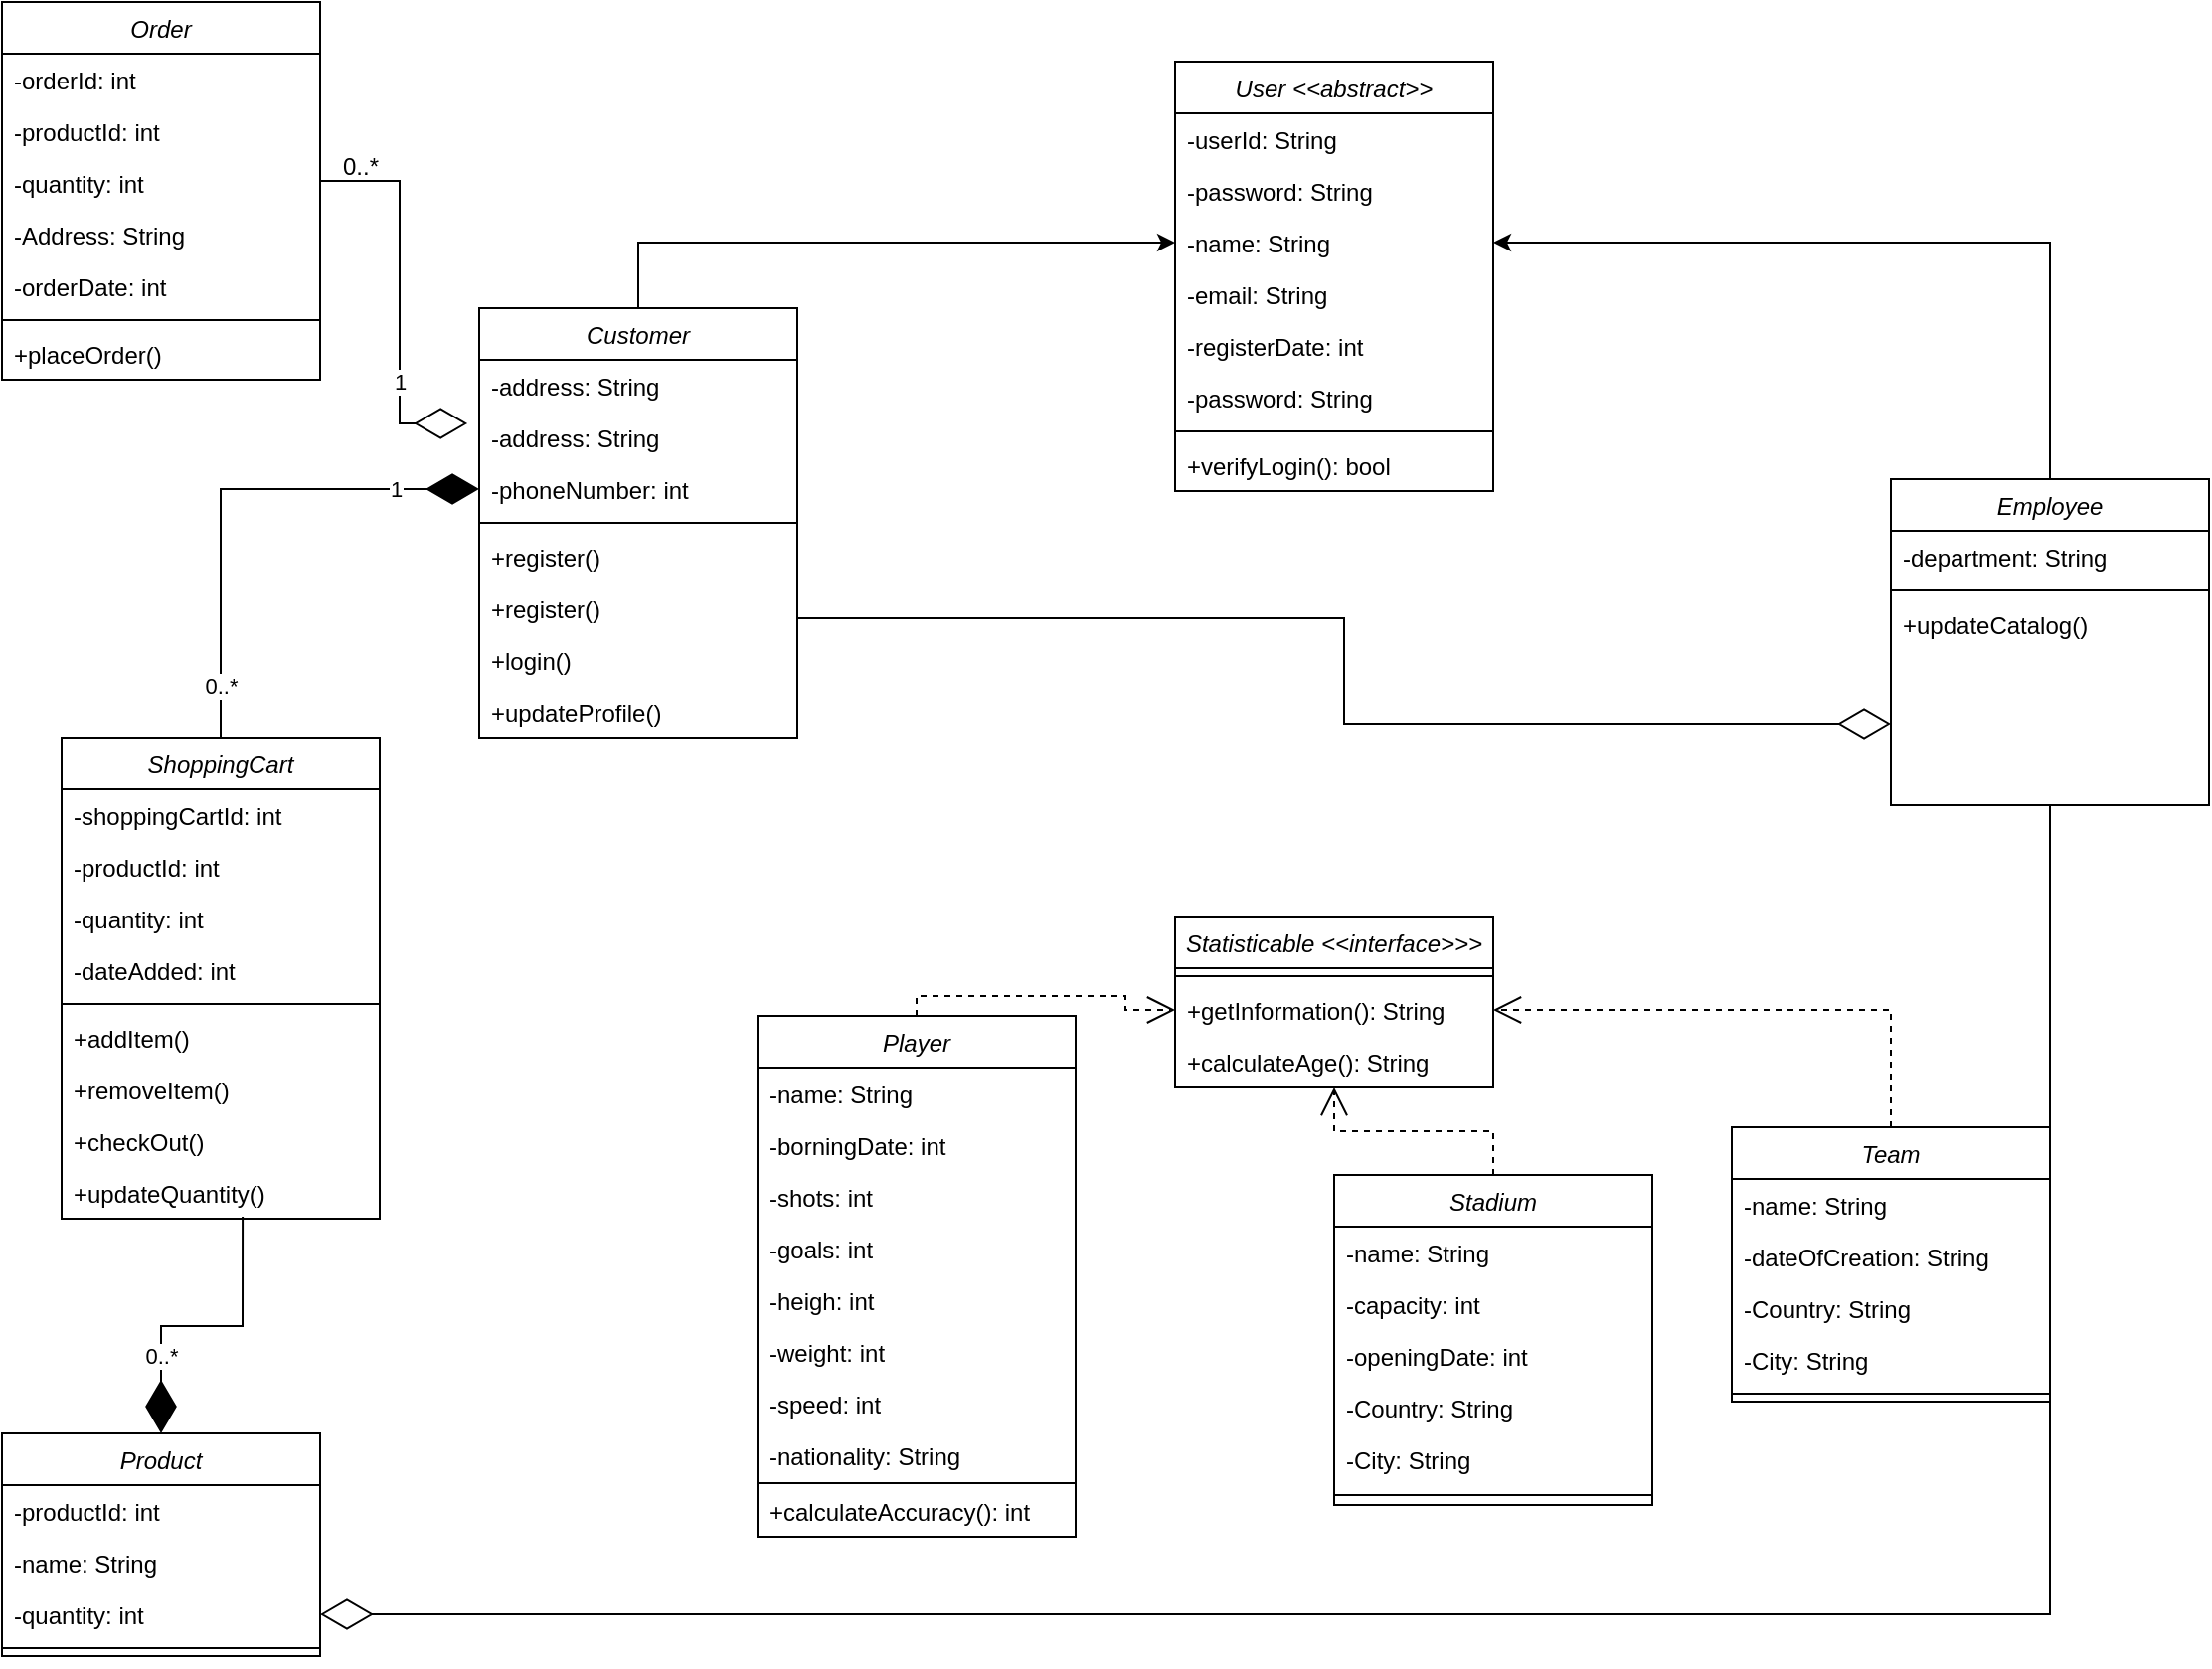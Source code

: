 <mxfile version="24.1.0" type="github">
  <diagram id="C5RBs43oDa-KdzZeNtuy" name="Page-1">
    <mxGraphModel dx="2460" dy="1973" grid="1" gridSize="10" guides="1" tooltips="1" connect="1" arrows="1" fold="1" page="1" pageScale="1" pageWidth="827" pageHeight="1169" math="0" shadow="0">
      <root>
        <mxCell id="WIyWlLk6GJQsqaUBKTNV-0" />
        <mxCell id="WIyWlLk6GJQsqaUBKTNV-1" parent="WIyWlLk6GJQsqaUBKTNV-0" />
        <mxCell id="zkfFHV4jXpPFQw0GAbJ--0" value="User &lt;&lt;abstract&gt;&gt;" style="swimlane;fontStyle=2;align=center;verticalAlign=top;childLayout=stackLayout;horizontal=1;startSize=26;horizontalStack=0;resizeParent=1;resizeLast=0;collapsible=1;marginBottom=0;rounded=0;shadow=0;strokeWidth=1;" parent="WIyWlLk6GJQsqaUBKTNV-1" vertex="1">
          <mxGeometry x="230" y="-20" width="160" height="216" as="geometry">
            <mxRectangle x="230" y="140" width="160" height="26" as="alternateBounds" />
          </mxGeometry>
        </mxCell>
        <mxCell id="zkfFHV4jXpPFQw0GAbJ--1" value="-userId: String" style="text;align=left;verticalAlign=top;spacingLeft=4;spacingRight=4;overflow=hidden;rotatable=0;points=[[0,0.5],[1,0.5]];portConstraint=eastwest;" parent="zkfFHV4jXpPFQw0GAbJ--0" vertex="1">
          <mxGeometry y="26" width="160" height="26" as="geometry" />
        </mxCell>
        <mxCell id="zkfFHV4jXpPFQw0GAbJ--2" value="-password: String" style="text;align=left;verticalAlign=top;spacingLeft=4;spacingRight=4;overflow=hidden;rotatable=0;points=[[0,0.5],[1,0.5]];portConstraint=eastwest;rounded=0;shadow=0;html=0;" parent="zkfFHV4jXpPFQw0GAbJ--0" vertex="1">
          <mxGeometry y="52" width="160" height="26" as="geometry" />
        </mxCell>
        <mxCell id="zkfFHV4jXpPFQw0GAbJ--3" value="-name: String" style="text;align=left;verticalAlign=top;spacingLeft=4;spacingRight=4;overflow=hidden;rotatable=0;points=[[0,0.5],[1,0.5]];portConstraint=eastwest;rounded=0;shadow=0;html=0;" parent="zkfFHV4jXpPFQw0GAbJ--0" vertex="1">
          <mxGeometry y="78" width="160" height="26" as="geometry" />
        </mxCell>
        <mxCell id="3GTXrOZyKivHOWcD8oNw-19" value="-email: String" style="text;align=left;verticalAlign=top;spacingLeft=4;spacingRight=4;overflow=hidden;rotatable=0;points=[[0,0.5],[1,0.5]];portConstraint=eastwest;rounded=0;shadow=0;html=0;" parent="zkfFHV4jXpPFQw0GAbJ--0" vertex="1">
          <mxGeometry y="104" width="160" height="26" as="geometry" />
        </mxCell>
        <mxCell id="3GTXrOZyKivHOWcD8oNw-0" value="-registerDate: int" style="text;align=left;verticalAlign=top;spacingLeft=4;spacingRight=4;overflow=hidden;rotatable=0;points=[[0,0.5],[1,0.5]];portConstraint=eastwest;rounded=0;shadow=0;html=0;" parent="zkfFHV4jXpPFQw0GAbJ--0" vertex="1">
          <mxGeometry y="130" width="160" height="26" as="geometry" />
        </mxCell>
        <mxCell id="3GTXrOZyKivHOWcD8oNw-18" value="-password: String" style="text;align=left;verticalAlign=top;spacingLeft=4;spacingRight=4;overflow=hidden;rotatable=0;points=[[0,0.5],[1,0.5]];portConstraint=eastwest;rounded=0;shadow=0;html=0;" parent="zkfFHV4jXpPFQw0GAbJ--0" vertex="1">
          <mxGeometry y="156" width="160" height="26" as="geometry" />
        </mxCell>
        <mxCell id="zkfFHV4jXpPFQw0GAbJ--4" value="" style="line;html=1;strokeWidth=1;align=left;verticalAlign=middle;spacingTop=-1;spacingLeft=3;spacingRight=3;rotatable=0;labelPosition=right;points=[];portConstraint=eastwest;" parent="zkfFHV4jXpPFQw0GAbJ--0" vertex="1">
          <mxGeometry y="182" width="160" height="8" as="geometry" />
        </mxCell>
        <mxCell id="3GTXrOZyKivHOWcD8oNw-3" value="+verifyLogin(): bool" style="text;align=left;verticalAlign=top;spacingLeft=4;spacingRight=4;overflow=hidden;rotatable=0;points=[[0,0.5],[1,0.5]];portConstraint=eastwest;rounded=0;shadow=0;html=0;" parent="zkfFHV4jXpPFQw0GAbJ--0" vertex="1">
          <mxGeometry y="190" width="160" height="26" as="geometry" />
        </mxCell>
        <mxCell id="3GTXrOZyKivHOWcD8oNw-21" style="edgeStyle=orthogonalEdgeStyle;rounded=0;orthogonalLoop=1;jettySize=auto;html=1;exitX=0.5;exitY=0;exitDx=0;exitDy=0;" parent="WIyWlLk6GJQsqaUBKTNV-1" source="3GTXrOZyKivHOWcD8oNw-4" target="zkfFHV4jXpPFQw0GAbJ--3" edge="1">
          <mxGeometry relative="1" as="geometry" />
        </mxCell>
        <mxCell id="3GTXrOZyKivHOWcD8oNw-4" value="Customer" style="swimlane;fontStyle=2;align=center;verticalAlign=top;childLayout=stackLayout;horizontal=1;startSize=26;horizontalStack=0;resizeParent=1;resizeLast=0;collapsible=1;marginBottom=0;rounded=0;shadow=0;strokeWidth=1;" parent="WIyWlLk6GJQsqaUBKTNV-1" vertex="1">
          <mxGeometry x="-120" y="104" width="160" height="216" as="geometry">
            <mxRectangle x="230" y="140" width="160" height="26" as="alternateBounds" />
          </mxGeometry>
        </mxCell>
        <mxCell id="3GTXrOZyKivHOWcD8oNw-23" value="-address: String" style="text;align=left;verticalAlign=top;spacingLeft=4;spacingRight=4;overflow=hidden;rotatable=0;points=[[0,0.5],[1,0.5]];portConstraint=eastwest;rounded=0;shadow=0;html=0;" parent="3GTXrOZyKivHOWcD8oNw-4" vertex="1">
          <mxGeometry y="26" width="160" height="26" as="geometry" />
        </mxCell>
        <mxCell id="3GTXrOZyKivHOWcD8oNw-24" value="-address: String" style="text;align=left;verticalAlign=top;spacingLeft=4;spacingRight=4;overflow=hidden;rotatable=0;points=[[0,0.5],[1,0.5]];portConstraint=eastwest;rounded=0;shadow=0;html=0;" parent="3GTXrOZyKivHOWcD8oNw-4" vertex="1">
          <mxGeometry y="52" width="160" height="26" as="geometry" />
        </mxCell>
        <mxCell id="3GTXrOZyKivHOWcD8oNw-25" value="-phoneNumber: int" style="text;align=left;verticalAlign=top;spacingLeft=4;spacingRight=4;overflow=hidden;rotatable=0;points=[[0,0.5],[1,0.5]];portConstraint=eastwest;rounded=0;shadow=0;html=0;" parent="3GTXrOZyKivHOWcD8oNw-4" vertex="1">
          <mxGeometry y="78" width="160" height="26" as="geometry" />
        </mxCell>
        <mxCell id="3GTXrOZyKivHOWcD8oNw-9" value="" style="line;html=1;strokeWidth=1;align=left;verticalAlign=middle;spacingTop=-1;spacingLeft=3;spacingRight=3;rotatable=0;labelPosition=right;points=[];portConstraint=eastwest;" parent="3GTXrOZyKivHOWcD8oNw-4" vertex="1">
          <mxGeometry y="104" width="160" height="8" as="geometry" />
        </mxCell>
        <mxCell id="3GTXrOZyKivHOWcD8oNw-41" value="+register()" style="text;align=left;verticalAlign=top;spacingLeft=4;spacingRight=4;overflow=hidden;rotatable=0;points=[[0,0.5],[1,0.5]];portConstraint=eastwest;rounded=0;shadow=0;html=0;" parent="3GTXrOZyKivHOWcD8oNw-4" vertex="1">
          <mxGeometry y="112" width="160" height="26" as="geometry" />
        </mxCell>
        <mxCell id="3GTXrOZyKivHOWcD8oNw-26" value="+register()" style="text;align=left;verticalAlign=top;spacingLeft=4;spacingRight=4;overflow=hidden;rotatable=0;points=[[0,0.5],[1,0.5]];portConstraint=eastwest;rounded=0;shadow=0;html=0;" parent="3GTXrOZyKivHOWcD8oNw-4" vertex="1">
          <mxGeometry y="138" width="160" height="26" as="geometry" />
        </mxCell>
        <mxCell id="3GTXrOZyKivHOWcD8oNw-10" value="+login()" style="text;align=left;verticalAlign=top;spacingLeft=4;spacingRight=4;overflow=hidden;rotatable=0;points=[[0,0.5],[1,0.5]];portConstraint=eastwest;rounded=0;shadow=0;html=0;" parent="3GTXrOZyKivHOWcD8oNw-4" vertex="1">
          <mxGeometry y="164" width="160" height="26" as="geometry" />
        </mxCell>
        <mxCell id="3GTXrOZyKivHOWcD8oNw-27" value="+updateProfile()" style="text;align=left;verticalAlign=top;spacingLeft=4;spacingRight=4;overflow=hidden;rotatable=0;points=[[0,0.5],[1,0.5]];portConstraint=eastwest;rounded=0;shadow=0;html=0;" parent="3GTXrOZyKivHOWcD8oNw-4" vertex="1">
          <mxGeometry y="190" width="160" height="26" as="geometry" />
        </mxCell>
        <mxCell id="3GTXrOZyKivHOWcD8oNw-22" style="edgeStyle=orthogonalEdgeStyle;rounded=0;orthogonalLoop=1;jettySize=auto;html=1;exitX=0.5;exitY=0;exitDx=0;exitDy=0;entryX=1;entryY=0.5;entryDx=0;entryDy=0;" parent="WIyWlLk6GJQsqaUBKTNV-1" source="3GTXrOZyKivHOWcD8oNw-11" target="zkfFHV4jXpPFQw0GAbJ--3" edge="1">
          <mxGeometry relative="1" as="geometry" />
        </mxCell>
        <mxCell id="3GTXrOZyKivHOWcD8oNw-11" value="Employee" style="swimlane;fontStyle=2;align=center;verticalAlign=top;childLayout=stackLayout;horizontal=1;startSize=26;horizontalStack=0;resizeParent=1;resizeLast=0;collapsible=1;marginBottom=0;rounded=0;shadow=0;strokeWidth=1;" parent="WIyWlLk6GJQsqaUBKTNV-1" vertex="1">
          <mxGeometry x="590" y="190" width="160" height="164" as="geometry">
            <mxRectangle x="230" y="140" width="160" height="26" as="alternateBounds" />
          </mxGeometry>
        </mxCell>
        <mxCell id="3GTXrOZyKivHOWcD8oNw-43" value="-department: String" style="text;align=left;verticalAlign=top;spacingLeft=4;spacingRight=4;overflow=hidden;rotatable=0;points=[[0,0.5],[1,0.5]];portConstraint=eastwest;rounded=0;shadow=0;html=0;" parent="3GTXrOZyKivHOWcD8oNw-11" vertex="1">
          <mxGeometry y="26" width="160" height="26" as="geometry" />
        </mxCell>
        <mxCell id="3GTXrOZyKivHOWcD8oNw-16" value="" style="line;html=1;strokeWidth=1;align=left;verticalAlign=middle;spacingTop=-1;spacingLeft=3;spacingRight=3;rotatable=0;labelPosition=right;points=[];portConstraint=eastwest;" parent="3GTXrOZyKivHOWcD8oNw-11" vertex="1">
          <mxGeometry y="52" width="160" height="8" as="geometry" />
        </mxCell>
        <mxCell id="3GTXrOZyKivHOWcD8oNw-17" value="+updateCatalog()" style="text;align=left;verticalAlign=top;spacingLeft=4;spacingRight=4;overflow=hidden;rotatable=0;points=[[0,0.5],[1,0.5]];portConstraint=eastwest;rounded=0;shadow=0;html=0;" parent="3GTXrOZyKivHOWcD8oNw-11" vertex="1">
          <mxGeometry y="60" width="160" height="26" as="geometry" />
        </mxCell>
        <mxCell id="3GTXrOZyKivHOWcD8oNw-28" value="ShoppingCart" style="swimlane;fontStyle=2;align=center;verticalAlign=top;childLayout=stackLayout;horizontal=1;startSize=26;horizontalStack=0;resizeParent=1;resizeLast=0;collapsible=1;marginBottom=0;rounded=0;shadow=0;strokeWidth=1;" parent="WIyWlLk6GJQsqaUBKTNV-1" vertex="1">
          <mxGeometry x="-330" y="320" width="160" height="242" as="geometry">
            <mxRectangle x="230" y="140" width="160" height="26" as="alternateBounds" />
          </mxGeometry>
        </mxCell>
        <mxCell id="3GTXrOZyKivHOWcD8oNw-30" value="-shoppingCartId: int" style="text;align=left;verticalAlign=top;spacingLeft=4;spacingRight=4;overflow=hidden;rotatable=0;points=[[0,0.5],[1,0.5]];portConstraint=eastwest;rounded=0;shadow=0;html=0;" parent="3GTXrOZyKivHOWcD8oNw-28" vertex="1">
          <mxGeometry y="26" width="160" height="26" as="geometry" />
        </mxCell>
        <mxCell id="3GTXrOZyKivHOWcD8oNw-44" value="-productId: int" style="text;align=left;verticalAlign=top;spacingLeft=4;spacingRight=4;overflow=hidden;rotatable=0;points=[[0,0.5],[1,0.5]];portConstraint=eastwest;rounded=0;shadow=0;html=0;" parent="3GTXrOZyKivHOWcD8oNw-28" vertex="1">
          <mxGeometry y="52" width="160" height="26" as="geometry" />
        </mxCell>
        <mxCell id="3GTXrOZyKivHOWcD8oNw-52" value="-quantity: int" style="text;align=left;verticalAlign=top;spacingLeft=4;spacingRight=4;overflow=hidden;rotatable=0;points=[[0,0.5],[1,0.5]];portConstraint=eastwest;rounded=0;shadow=0;html=0;" parent="3GTXrOZyKivHOWcD8oNw-28" vertex="1">
          <mxGeometry y="78" width="160" height="26" as="geometry" />
        </mxCell>
        <mxCell id="3GTXrOZyKivHOWcD8oNw-53" value="-dateAdded: int" style="text;align=left;verticalAlign=top;spacingLeft=4;spacingRight=4;overflow=hidden;rotatable=0;points=[[0,0.5],[1,0.5]];portConstraint=eastwest;rounded=0;shadow=0;html=0;" parent="3GTXrOZyKivHOWcD8oNw-28" vertex="1">
          <mxGeometry y="104" width="160" height="26" as="geometry" />
        </mxCell>
        <mxCell id="3GTXrOZyKivHOWcD8oNw-29" value="" style="line;html=1;strokeWidth=1;align=left;verticalAlign=middle;spacingTop=-1;spacingLeft=3;spacingRight=3;rotatable=0;labelPosition=right;points=[];portConstraint=eastwest;" parent="3GTXrOZyKivHOWcD8oNw-28" vertex="1">
          <mxGeometry y="130" width="160" height="8" as="geometry" />
        </mxCell>
        <mxCell id="3GTXrOZyKivHOWcD8oNw-56" value="+addItem()" style="text;align=left;verticalAlign=top;spacingLeft=4;spacingRight=4;overflow=hidden;rotatable=0;points=[[0,0.5],[1,0.5]];portConstraint=eastwest;rounded=0;shadow=0;html=0;" parent="3GTXrOZyKivHOWcD8oNw-28" vertex="1">
          <mxGeometry y="138" width="160" height="26" as="geometry" />
        </mxCell>
        <mxCell id="3GTXrOZyKivHOWcD8oNw-57" value="+removeItem()" style="text;align=left;verticalAlign=top;spacingLeft=4;spacingRight=4;overflow=hidden;rotatable=0;points=[[0,0.5],[1,0.5]];portConstraint=eastwest;rounded=0;shadow=0;html=0;" parent="3GTXrOZyKivHOWcD8oNw-28" vertex="1">
          <mxGeometry y="164" width="160" height="26" as="geometry" />
        </mxCell>
        <mxCell id="3GTXrOZyKivHOWcD8oNw-58" value="+checkOut()" style="text;align=left;verticalAlign=top;spacingLeft=4;spacingRight=4;overflow=hidden;rotatable=0;points=[[0,0.5],[1,0.5]];portConstraint=eastwest;rounded=0;shadow=0;html=0;" parent="3GTXrOZyKivHOWcD8oNw-28" vertex="1">
          <mxGeometry y="190" width="160" height="26" as="geometry" />
        </mxCell>
        <mxCell id="3GTXrOZyKivHOWcD8oNw-59" value="+updateQuantity()" style="text;align=left;verticalAlign=top;spacingLeft=4;spacingRight=4;overflow=hidden;rotatable=0;points=[[0,0.5],[1,0.5]];portConstraint=eastwest;rounded=0;shadow=0;html=0;" parent="3GTXrOZyKivHOWcD8oNw-28" vertex="1">
          <mxGeometry y="216" width="160" height="26" as="geometry" />
        </mxCell>
        <mxCell id="3GTXrOZyKivHOWcD8oNw-36" value="" style="endArrow=diamondThin;endFill=1;endSize=24;html=1;rounded=0;entryX=0;entryY=0.5;entryDx=0;entryDy=0;edgeStyle=orthogonalEdgeStyle;" parent="WIyWlLk6GJQsqaUBKTNV-1" source="3GTXrOZyKivHOWcD8oNw-28" target="3GTXrOZyKivHOWcD8oNw-25" edge="1">
          <mxGeometry width="160" relative="1" as="geometry">
            <mxPoint x="50" y="550" as="sourcePoint" />
            <mxPoint x="210" y="550" as="targetPoint" />
          </mxGeometry>
        </mxCell>
        <mxCell id="3GTXrOZyKivHOWcD8oNw-38" value="0..*" style="edgeLabel;html=1;align=center;verticalAlign=middle;resizable=0;points=[];" parent="3GTXrOZyKivHOWcD8oNw-36" vertex="1" connectable="0">
          <mxGeometry x="-0.713" relative="1" as="geometry">
            <mxPoint y="10" as="offset" />
          </mxGeometry>
        </mxCell>
        <mxCell id="3GTXrOZyKivHOWcD8oNw-39" value="1" style="edgeLabel;html=1;align=center;verticalAlign=middle;resizable=0;points=[];" parent="WIyWlLk6GJQsqaUBKTNV-1" vertex="1" connectable="0">
          <mxGeometry x="-150" y="360" as="geometry">
            <mxPoint x="-12" y="-165" as="offset" />
          </mxGeometry>
        </mxCell>
        <mxCell id="3GTXrOZyKivHOWcD8oNw-45" value="Product" style="swimlane;fontStyle=2;align=center;verticalAlign=top;childLayout=stackLayout;horizontal=1;startSize=26;horizontalStack=0;resizeParent=1;resizeLast=0;collapsible=1;marginBottom=0;rounded=0;shadow=0;strokeWidth=1;" parent="WIyWlLk6GJQsqaUBKTNV-1" vertex="1">
          <mxGeometry x="-360" y="670" width="160" height="112" as="geometry">
            <mxRectangle x="230" y="140" width="160" height="26" as="alternateBounds" />
          </mxGeometry>
        </mxCell>
        <mxCell id="3GTXrOZyKivHOWcD8oNw-47" value="-productId: int" style="text;align=left;verticalAlign=top;spacingLeft=4;spacingRight=4;overflow=hidden;rotatable=0;points=[[0,0.5],[1,0.5]];portConstraint=eastwest;rounded=0;shadow=0;html=0;" parent="3GTXrOZyKivHOWcD8oNw-45" vertex="1">
          <mxGeometry y="26" width="160" height="26" as="geometry" />
        </mxCell>
        <mxCell id="3GTXrOZyKivHOWcD8oNw-54" value="-name: String" style="text;align=left;verticalAlign=top;spacingLeft=4;spacingRight=4;overflow=hidden;rotatable=0;points=[[0,0.5],[1,0.5]];portConstraint=eastwest;rounded=0;shadow=0;html=0;" parent="3GTXrOZyKivHOWcD8oNw-45" vertex="1">
          <mxGeometry y="52" width="160" height="26" as="geometry" />
        </mxCell>
        <mxCell id="3GTXrOZyKivHOWcD8oNw-55" value="-quantity: int" style="text;align=left;verticalAlign=top;spacingLeft=4;spacingRight=4;overflow=hidden;rotatable=0;points=[[0,0.5],[1,0.5]];portConstraint=eastwest;rounded=0;shadow=0;html=0;" parent="3GTXrOZyKivHOWcD8oNw-45" vertex="1">
          <mxGeometry y="78" width="160" height="26" as="geometry" />
        </mxCell>
        <mxCell id="3GTXrOZyKivHOWcD8oNw-48" value="" style="line;html=1;strokeWidth=1;align=left;verticalAlign=middle;spacingTop=-1;spacingLeft=3;spacingRight=3;rotatable=0;labelPosition=right;points=[];portConstraint=eastwest;" parent="3GTXrOZyKivHOWcD8oNw-45" vertex="1">
          <mxGeometry y="104" width="160" height="8" as="geometry" />
        </mxCell>
        <mxCell id="3GTXrOZyKivHOWcD8oNw-49" value="" style="endArrow=diamondThin;endFill=1;endSize=24;html=1;rounded=0;exitX=0.569;exitY=0.962;exitDx=0;exitDy=0;edgeStyle=orthogonalEdgeStyle;entryX=0.5;entryY=0;entryDx=0;entryDy=0;exitPerimeter=0;" parent="WIyWlLk6GJQsqaUBKTNV-1" source="3GTXrOZyKivHOWcD8oNw-59" target="3GTXrOZyKivHOWcD8oNw-45" edge="1">
          <mxGeometry width="160" relative="1" as="geometry">
            <mxPoint x="190" y="640" as="sourcePoint" />
            <mxPoint x="270" y="760" as="targetPoint" />
          </mxGeometry>
        </mxCell>
        <mxCell id="3GTXrOZyKivHOWcD8oNw-50" value="0..*" style="edgeLabel;html=1;align=center;verticalAlign=middle;resizable=0;points=[];" parent="3GTXrOZyKivHOWcD8oNw-49" vertex="1" connectable="0">
          <mxGeometry x="0.419" y="3" relative="1" as="geometry">
            <mxPoint x="-3" y="4" as="offset" />
          </mxGeometry>
        </mxCell>
        <mxCell id="3GTXrOZyKivHOWcD8oNw-60" value="" style="endArrow=diamondThin;endFill=0;endSize=24;html=1;rounded=0;edgeStyle=orthogonalEdgeStyle;exitX=0.5;exitY=1;exitDx=0;exitDy=0;" parent="WIyWlLk6GJQsqaUBKTNV-1" source="3GTXrOZyKivHOWcD8oNw-11" target="3GTXrOZyKivHOWcD8oNw-55" edge="1">
          <mxGeometry width="160" relative="1" as="geometry">
            <mxPoint x="470" y="690" as="sourcePoint" />
            <mxPoint x="630" y="690" as="targetPoint" />
          </mxGeometry>
        </mxCell>
        <mxCell id="3GTXrOZyKivHOWcD8oNw-61" value="Order" style="swimlane;fontStyle=2;align=center;verticalAlign=top;childLayout=stackLayout;horizontal=1;startSize=26;horizontalStack=0;resizeParent=1;resizeLast=0;collapsible=1;marginBottom=0;rounded=0;shadow=0;strokeWidth=1;" parent="WIyWlLk6GJQsqaUBKTNV-1" vertex="1">
          <mxGeometry x="-360" y="-50" width="160" height="190" as="geometry">
            <mxRectangle x="230" y="140" width="160" height="26" as="alternateBounds" />
          </mxGeometry>
        </mxCell>
        <mxCell id="3GTXrOZyKivHOWcD8oNw-62" value="-orderId: int" style="text;align=left;verticalAlign=top;spacingLeft=4;spacingRight=4;overflow=hidden;rotatable=0;points=[[0,0.5],[1,0.5]];portConstraint=eastwest;rounded=0;shadow=0;html=0;" parent="3GTXrOZyKivHOWcD8oNw-61" vertex="1">
          <mxGeometry y="26" width="160" height="26" as="geometry" />
        </mxCell>
        <mxCell id="3GTXrOZyKivHOWcD8oNw-63" value="-productId: int" style="text;align=left;verticalAlign=top;spacingLeft=4;spacingRight=4;overflow=hidden;rotatable=0;points=[[0,0.5],[1,0.5]];portConstraint=eastwest;rounded=0;shadow=0;html=0;" parent="3GTXrOZyKivHOWcD8oNw-61" vertex="1">
          <mxGeometry y="52" width="160" height="26" as="geometry" />
        </mxCell>
        <mxCell id="3GTXrOZyKivHOWcD8oNw-64" value="-quantity: int" style="text;align=left;verticalAlign=top;spacingLeft=4;spacingRight=4;overflow=hidden;rotatable=0;points=[[0,0.5],[1,0.5]];portConstraint=eastwest;rounded=0;shadow=0;html=0;" parent="3GTXrOZyKivHOWcD8oNw-61" vertex="1">
          <mxGeometry y="78" width="160" height="26" as="geometry" />
        </mxCell>
        <mxCell id="3GTXrOZyKivHOWcD8oNw-73" value="-Address: String" style="text;align=left;verticalAlign=top;spacingLeft=4;spacingRight=4;overflow=hidden;rotatable=0;points=[[0,0.5],[1,0.5]];portConstraint=eastwest;rounded=0;shadow=0;html=0;" parent="3GTXrOZyKivHOWcD8oNw-61" vertex="1">
          <mxGeometry y="104" width="160" height="26" as="geometry" />
        </mxCell>
        <mxCell id="3GTXrOZyKivHOWcD8oNw-65" value="-orderDate: int" style="text;align=left;verticalAlign=top;spacingLeft=4;spacingRight=4;overflow=hidden;rotatable=0;points=[[0,0.5],[1,0.5]];portConstraint=eastwest;rounded=0;shadow=0;html=0;" parent="3GTXrOZyKivHOWcD8oNw-61" vertex="1">
          <mxGeometry y="130" width="160" height="26" as="geometry" />
        </mxCell>
        <mxCell id="3GTXrOZyKivHOWcD8oNw-66" value="" style="line;html=1;strokeWidth=1;align=left;verticalAlign=middle;spacingTop=-1;spacingLeft=3;spacingRight=3;rotatable=0;labelPosition=right;points=[];portConstraint=eastwest;" parent="3GTXrOZyKivHOWcD8oNw-61" vertex="1">
          <mxGeometry y="156" width="160" height="8" as="geometry" />
        </mxCell>
        <mxCell id="3GTXrOZyKivHOWcD8oNw-74" value="+placeOrder()" style="text;align=left;verticalAlign=top;spacingLeft=4;spacingRight=4;overflow=hidden;rotatable=0;points=[[0,0.5],[1,0.5]];portConstraint=eastwest;rounded=0;shadow=0;html=0;" parent="3GTXrOZyKivHOWcD8oNw-61" vertex="1">
          <mxGeometry y="164" width="160" height="26" as="geometry" />
        </mxCell>
        <mxCell id="3GTXrOZyKivHOWcD8oNw-75" value="Statisticable &lt;&lt;interface&gt;&gt;&gt;" style="swimlane;fontStyle=2;align=center;verticalAlign=top;childLayout=stackLayout;horizontal=1;startSize=26;horizontalStack=0;resizeParent=1;resizeLast=0;collapsible=1;marginBottom=0;rounded=0;shadow=0;strokeWidth=1;" parent="WIyWlLk6GJQsqaUBKTNV-1" vertex="1">
          <mxGeometry x="230" y="410" width="160" height="86" as="geometry">
            <mxRectangle x="230" y="140" width="160" height="26" as="alternateBounds" />
          </mxGeometry>
        </mxCell>
        <mxCell id="3GTXrOZyKivHOWcD8oNw-79" value="" style="line;html=1;strokeWidth=1;align=left;verticalAlign=middle;spacingTop=-1;spacingLeft=3;spacingRight=3;rotatable=0;labelPosition=right;points=[];portConstraint=eastwest;" parent="3GTXrOZyKivHOWcD8oNw-75" vertex="1">
          <mxGeometry y="26" width="160" height="8" as="geometry" />
        </mxCell>
        <mxCell id="3GTXrOZyKivHOWcD8oNw-80" value="+getInformation(): String" style="text;align=left;verticalAlign=top;spacingLeft=4;spacingRight=4;overflow=hidden;rotatable=0;points=[[0,0.5],[1,0.5]];portConstraint=eastwest;rounded=0;shadow=0;html=0;" parent="3GTXrOZyKivHOWcD8oNw-75" vertex="1">
          <mxGeometry y="34" width="160" height="26" as="geometry" />
        </mxCell>
        <mxCell id="3GTXrOZyKivHOWcD8oNw-110" value="+calculateAge(): String" style="text;align=left;verticalAlign=top;spacingLeft=4;spacingRight=4;overflow=hidden;rotatable=0;points=[[0,0.5],[1,0.5]];portConstraint=eastwest;rounded=0;shadow=0;html=0;" parent="3GTXrOZyKivHOWcD8oNw-75" vertex="1">
          <mxGeometry y="60" width="160" height="26" as="geometry" />
        </mxCell>
        <mxCell id="3GTXrOZyKivHOWcD8oNw-82" value="Player" style="swimlane;fontStyle=2;align=center;verticalAlign=top;childLayout=stackLayout;horizontal=1;startSize=26;horizontalStack=0;resizeParent=1;resizeLast=0;collapsible=1;marginBottom=0;rounded=0;shadow=0;strokeWidth=1;" parent="WIyWlLk6GJQsqaUBKTNV-1" vertex="1">
          <mxGeometry x="20" y="460" width="160" height="262" as="geometry">
            <mxRectangle x="230" y="140" width="160" height="26" as="alternateBounds" />
          </mxGeometry>
        </mxCell>
        <mxCell id="3GTXrOZyKivHOWcD8oNw-94" value="-name: String" style="text;align=left;verticalAlign=top;spacingLeft=4;spacingRight=4;overflow=hidden;rotatable=0;points=[[0,0.5],[1,0.5]];portConstraint=eastwest;rounded=0;shadow=0;html=0;" parent="3GTXrOZyKivHOWcD8oNw-82" vertex="1">
          <mxGeometry y="26" width="160" height="26" as="geometry" />
        </mxCell>
        <mxCell id="3GTXrOZyKivHOWcD8oNw-108" value="-borningDate: int" style="text;align=left;verticalAlign=top;spacingLeft=4;spacingRight=4;overflow=hidden;rotatable=0;points=[[0,0.5],[1,0.5]];portConstraint=eastwest;rounded=0;shadow=0;html=0;" parent="3GTXrOZyKivHOWcD8oNw-82" vertex="1">
          <mxGeometry y="52" width="160" height="26" as="geometry" />
        </mxCell>
        <mxCell id="3GTXrOZyKivHOWcD8oNw-97" value="-shots: int" style="text;align=left;verticalAlign=top;spacingLeft=4;spacingRight=4;overflow=hidden;rotatable=0;points=[[0,0.5],[1,0.5]];portConstraint=eastwest;rounded=0;shadow=0;html=0;" parent="3GTXrOZyKivHOWcD8oNw-82" vertex="1">
          <mxGeometry y="78" width="160" height="26" as="geometry" />
        </mxCell>
        <mxCell id="3GTXrOZyKivHOWcD8oNw-100" value="-goals: int" style="text;align=left;verticalAlign=top;spacingLeft=4;spacingRight=4;overflow=hidden;rotatable=0;points=[[0,0.5],[1,0.5]];portConstraint=eastwest;rounded=0;shadow=0;html=0;" parent="3GTXrOZyKivHOWcD8oNw-82" vertex="1">
          <mxGeometry y="104" width="160" height="26" as="geometry" />
        </mxCell>
        <mxCell id="3GTXrOZyKivHOWcD8oNw-101" value="-heigh: int" style="text;align=left;verticalAlign=top;spacingLeft=4;spacingRight=4;overflow=hidden;rotatable=0;points=[[0,0.5],[1,0.5]];portConstraint=eastwest;rounded=0;shadow=0;html=0;" parent="3GTXrOZyKivHOWcD8oNw-82" vertex="1">
          <mxGeometry y="130" width="160" height="26" as="geometry" />
        </mxCell>
        <mxCell id="3GTXrOZyKivHOWcD8oNw-102" value="-weight: int" style="text;align=left;verticalAlign=top;spacingLeft=4;spacingRight=4;overflow=hidden;rotatable=0;points=[[0,0.5],[1,0.5]];portConstraint=eastwest;rounded=0;shadow=0;html=0;" parent="3GTXrOZyKivHOWcD8oNw-82" vertex="1">
          <mxGeometry y="156" width="160" height="26" as="geometry" />
        </mxCell>
        <mxCell id="3GTXrOZyKivHOWcD8oNw-103" value="-speed: int" style="text;align=left;verticalAlign=top;spacingLeft=4;spacingRight=4;overflow=hidden;rotatable=0;points=[[0,0.5],[1,0.5]];portConstraint=eastwest;rounded=0;shadow=0;html=0;" parent="3GTXrOZyKivHOWcD8oNw-82" vertex="1">
          <mxGeometry y="182" width="160" height="26" as="geometry" />
        </mxCell>
        <mxCell id="3GTXrOZyKivHOWcD8oNw-112" value="-nationality: String" style="text;align=left;verticalAlign=top;spacingLeft=4;spacingRight=4;overflow=hidden;rotatable=0;points=[[0,0.5],[1,0.5]];portConstraint=eastwest;rounded=0;shadow=0;html=0;" parent="3GTXrOZyKivHOWcD8oNw-82" vertex="1">
          <mxGeometry y="208" width="160" height="26" as="geometry" />
        </mxCell>
        <mxCell id="3GTXrOZyKivHOWcD8oNw-83" value="" style="line;html=1;strokeWidth=1;align=left;verticalAlign=middle;spacingTop=-1;spacingLeft=3;spacingRight=3;rotatable=0;labelPosition=right;points=[];portConstraint=eastwest;" parent="3GTXrOZyKivHOWcD8oNw-82" vertex="1">
          <mxGeometry y="234" width="160" height="2" as="geometry" />
        </mxCell>
        <mxCell id="3GTXrOZyKivHOWcD8oNw-104" value="+calculateAccuracy(): int" style="text;align=left;verticalAlign=top;spacingLeft=4;spacingRight=4;overflow=hidden;rotatable=0;points=[[0,0.5],[1,0.5]];portConstraint=eastwest;rounded=0;shadow=0;html=0;" parent="3GTXrOZyKivHOWcD8oNw-82" vertex="1">
          <mxGeometry y="236" width="160" height="26" as="geometry" />
        </mxCell>
        <mxCell id="3GTXrOZyKivHOWcD8oNw-85" value="Stadium" style="swimlane;fontStyle=2;align=center;verticalAlign=top;childLayout=stackLayout;horizontal=1;startSize=26;horizontalStack=0;resizeParent=1;resizeLast=0;collapsible=1;marginBottom=0;rounded=0;shadow=0;strokeWidth=1;" parent="WIyWlLk6GJQsqaUBKTNV-1" vertex="1">
          <mxGeometry x="310" y="540" width="160" height="166" as="geometry">
            <mxRectangle x="230" y="140" width="160" height="26" as="alternateBounds" />
          </mxGeometry>
        </mxCell>
        <mxCell id="3GTXrOZyKivHOWcD8oNw-95" value="-name: String" style="text;align=left;verticalAlign=top;spacingLeft=4;spacingRight=4;overflow=hidden;rotatable=0;points=[[0,0.5],[1,0.5]];portConstraint=eastwest;rounded=0;shadow=0;html=0;" parent="3GTXrOZyKivHOWcD8oNw-85" vertex="1">
          <mxGeometry y="26" width="160" height="26" as="geometry" />
        </mxCell>
        <mxCell id="3GTXrOZyKivHOWcD8oNw-98" value="-capacity: int" style="text;align=left;verticalAlign=top;spacingLeft=4;spacingRight=4;overflow=hidden;rotatable=0;points=[[0,0.5],[1,0.5]];portConstraint=eastwest;rounded=0;shadow=0;html=0;" parent="3GTXrOZyKivHOWcD8oNw-85" vertex="1">
          <mxGeometry y="52" width="160" height="26" as="geometry" />
        </mxCell>
        <mxCell id="3GTXrOZyKivHOWcD8oNw-99" value="-openingDate: int" style="text;align=left;verticalAlign=top;spacingLeft=4;spacingRight=4;overflow=hidden;rotatable=0;points=[[0,0.5],[1,0.5]];portConstraint=eastwest;rounded=0;shadow=0;html=0;" parent="3GTXrOZyKivHOWcD8oNw-85" vertex="1">
          <mxGeometry y="78" width="160" height="26" as="geometry" />
        </mxCell>
        <mxCell id="3GTXrOZyKivHOWcD8oNw-113" value="-Country: String" style="text;align=left;verticalAlign=top;spacingLeft=4;spacingRight=4;overflow=hidden;rotatable=0;points=[[0,0.5],[1,0.5]];portConstraint=eastwest;rounded=0;shadow=0;html=0;" parent="3GTXrOZyKivHOWcD8oNw-85" vertex="1">
          <mxGeometry y="104" width="160" height="26" as="geometry" />
        </mxCell>
        <mxCell id="o6wxCNC49wZAbVPQCsEt-0" value="-City: String" style="text;align=left;verticalAlign=top;spacingLeft=4;spacingRight=4;overflow=hidden;rotatable=0;points=[[0,0.5],[1,0.5]];portConstraint=eastwest;rounded=0;shadow=0;html=0;" vertex="1" parent="3GTXrOZyKivHOWcD8oNw-85">
          <mxGeometry y="130" width="160" height="26" as="geometry" />
        </mxCell>
        <mxCell id="3GTXrOZyKivHOWcD8oNw-86" value="" style="line;html=1;strokeWidth=1;align=left;verticalAlign=middle;spacingTop=-1;spacingLeft=3;spacingRight=3;rotatable=0;labelPosition=right;points=[];portConstraint=eastwest;" parent="3GTXrOZyKivHOWcD8oNw-85" vertex="1">
          <mxGeometry y="156" width="160" height="10" as="geometry" />
        </mxCell>
        <mxCell id="3GTXrOZyKivHOWcD8oNw-88" value="Team" style="swimlane;fontStyle=2;align=center;verticalAlign=top;childLayout=stackLayout;horizontal=1;startSize=26;horizontalStack=0;resizeParent=1;resizeLast=0;collapsible=1;marginBottom=0;rounded=0;shadow=0;strokeWidth=1;" parent="WIyWlLk6GJQsqaUBKTNV-1" vertex="1">
          <mxGeometry x="510" y="516" width="160" height="138" as="geometry">
            <mxRectangle x="230" y="140" width="160" height="26" as="alternateBounds" />
          </mxGeometry>
        </mxCell>
        <mxCell id="3GTXrOZyKivHOWcD8oNw-96" value="-name: String" style="text;align=left;verticalAlign=top;spacingLeft=4;spacingRight=4;overflow=hidden;rotatable=0;points=[[0,0.5],[1,0.5]];portConstraint=eastwest;rounded=0;shadow=0;html=0;" parent="3GTXrOZyKivHOWcD8oNw-88" vertex="1">
          <mxGeometry y="26" width="160" height="26" as="geometry" />
        </mxCell>
        <mxCell id="3GTXrOZyKivHOWcD8oNw-111" value="-dateOfCreation: String" style="text;align=left;verticalAlign=top;spacingLeft=4;spacingRight=4;overflow=hidden;rotatable=0;points=[[0,0.5],[1,0.5]];portConstraint=eastwest;rounded=0;shadow=0;html=0;" parent="3GTXrOZyKivHOWcD8oNw-88" vertex="1">
          <mxGeometry y="52" width="160" height="26" as="geometry" />
        </mxCell>
        <mxCell id="3GTXrOZyKivHOWcD8oNw-114" value="-Country: String" style="text;align=left;verticalAlign=top;spacingLeft=4;spacingRight=4;overflow=hidden;rotatable=0;points=[[0,0.5],[1,0.5]];portConstraint=eastwest;rounded=0;shadow=0;html=0;" parent="3GTXrOZyKivHOWcD8oNw-88" vertex="1">
          <mxGeometry y="78" width="160" height="26" as="geometry" />
        </mxCell>
        <mxCell id="o6wxCNC49wZAbVPQCsEt-1" value="-City: String" style="text;align=left;verticalAlign=top;spacingLeft=4;spacingRight=4;overflow=hidden;rotatable=0;points=[[0,0.5],[1,0.5]];portConstraint=eastwest;rounded=0;shadow=0;html=0;" vertex="1" parent="3GTXrOZyKivHOWcD8oNw-88">
          <mxGeometry y="104" width="160" height="26" as="geometry" />
        </mxCell>
        <mxCell id="3GTXrOZyKivHOWcD8oNw-89" value="" style="line;html=1;strokeWidth=1;align=left;verticalAlign=middle;spacingTop=-1;spacingLeft=3;spacingRight=3;rotatable=0;labelPosition=right;points=[];portConstraint=eastwest;" parent="3GTXrOZyKivHOWcD8oNw-88" vertex="1">
          <mxGeometry y="130" width="160" height="8" as="geometry" />
        </mxCell>
        <mxCell id="3GTXrOZyKivHOWcD8oNw-91" value="" style="endArrow=open;endSize=12;dashed=1;html=1;rounded=0;edgeStyle=orthogonalEdgeStyle;exitX=0.5;exitY=0;exitDx=0;exitDy=0;entryX=0;entryY=0.5;entryDx=0;entryDy=0;" parent="WIyWlLk6GJQsqaUBKTNV-1" source="3GTXrOZyKivHOWcD8oNw-82" target="3GTXrOZyKivHOWcD8oNw-80" edge="1">
          <mxGeometry x="0.004" width="160" relative="1" as="geometry">
            <mxPoint x="290" y="990" as="sourcePoint" />
            <mxPoint x="450" y="990" as="targetPoint" />
            <mxPoint as="offset" />
          </mxGeometry>
        </mxCell>
        <mxCell id="3GTXrOZyKivHOWcD8oNw-92" value="" style="endArrow=open;endSize=12;dashed=1;html=1;rounded=0;edgeStyle=orthogonalEdgeStyle;exitX=0.5;exitY=0;exitDx=0;exitDy=0;entryX=0.5;entryY=1;entryDx=0;entryDy=0;" parent="WIyWlLk6GJQsqaUBKTNV-1" source="3GTXrOZyKivHOWcD8oNw-85" target="3GTXrOZyKivHOWcD8oNw-75" edge="1">
          <mxGeometry x="0.004" width="160" relative="1" as="geometry">
            <mxPoint x="340" y="1040" as="sourcePoint" />
            <mxPoint x="500" y="957" as="targetPoint" />
            <mxPoint as="offset" />
          </mxGeometry>
        </mxCell>
        <mxCell id="3GTXrOZyKivHOWcD8oNw-93" value="" style="endArrow=open;endSize=12;dashed=1;html=1;rounded=0;edgeStyle=orthogonalEdgeStyle;exitX=0.5;exitY=0;exitDx=0;exitDy=0;entryX=1;entryY=0.5;entryDx=0;entryDy=0;" parent="WIyWlLk6GJQsqaUBKTNV-1" source="3GTXrOZyKivHOWcD8oNw-88" target="3GTXrOZyKivHOWcD8oNw-80" edge="1">
          <mxGeometry x="0.004" width="160" relative="1" as="geometry">
            <mxPoint x="540" y="1040" as="sourcePoint" />
            <mxPoint x="580" y="980" as="targetPoint" />
            <mxPoint as="offset" />
          </mxGeometry>
        </mxCell>
        <mxCell id="o6wxCNC49wZAbVPQCsEt-3" value="" style="endArrow=diamondThin;endFill=0;endSize=24;html=1;rounded=0;edgeStyle=orthogonalEdgeStyle;exitX=1;exitY=0.5;exitDx=0;exitDy=0;entryX=-0.037;entryY=0.231;entryDx=0;entryDy=0;entryPerimeter=0;" edge="1" parent="WIyWlLk6GJQsqaUBKTNV-1" source="3GTXrOZyKivHOWcD8oNw-64" target="3GTXrOZyKivHOWcD8oNw-24">
          <mxGeometry width="160" relative="1" as="geometry">
            <mxPoint x="-190" y="40" as="sourcePoint" />
            <mxPoint x="10" as="targetPoint" />
            <Array as="points">
              <mxPoint x="-200" y="40" />
              <mxPoint x="-160" y="40" />
              <mxPoint x="-160" y="162" />
            </Array>
          </mxGeometry>
        </mxCell>
        <mxCell id="o6wxCNC49wZAbVPQCsEt-7" value="1" style="edgeLabel;html=1;align=center;verticalAlign=middle;resizable=0;points=[];" vertex="1" connectable="0" parent="o6wxCNC49wZAbVPQCsEt-3">
          <mxGeometry x="0.435" relative="1" as="geometry">
            <mxPoint as="offset" />
          </mxGeometry>
        </mxCell>
        <mxCell id="o6wxCNC49wZAbVPQCsEt-8" value="0..*" style="text;html=1;align=center;verticalAlign=middle;resizable=0;points=[];autosize=1;strokeColor=none;fillColor=none;" vertex="1" parent="WIyWlLk6GJQsqaUBKTNV-1">
          <mxGeometry x="-200" y="18" width="40" height="30" as="geometry" />
        </mxCell>
        <mxCell id="o6wxCNC49wZAbVPQCsEt-11" value="" style="endArrow=diamondThin;endFill=0;endSize=24;html=1;rounded=0;exitX=1;exitY=0.5;exitDx=0;exitDy=0;edgeStyle=orthogonalEdgeStyle;entryX=0;entryY=0.75;entryDx=0;entryDy=0;" edge="1" parent="WIyWlLk6GJQsqaUBKTNV-1" source="3GTXrOZyKivHOWcD8oNw-25" target="3GTXrOZyKivHOWcD8oNw-11">
          <mxGeometry width="160" relative="1" as="geometry">
            <mxPoint x="100" y="270" as="sourcePoint" />
            <mxPoint x="260" y="270" as="targetPoint" />
            <Array as="points">
              <mxPoint x="40" y="260" />
              <mxPoint x="315" y="260" />
              <mxPoint x="315" y="313" />
            </Array>
          </mxGeometry>
        </mxCell>
      </root>
    </mxGraphModel>
  </diagram>
</mxfile>
